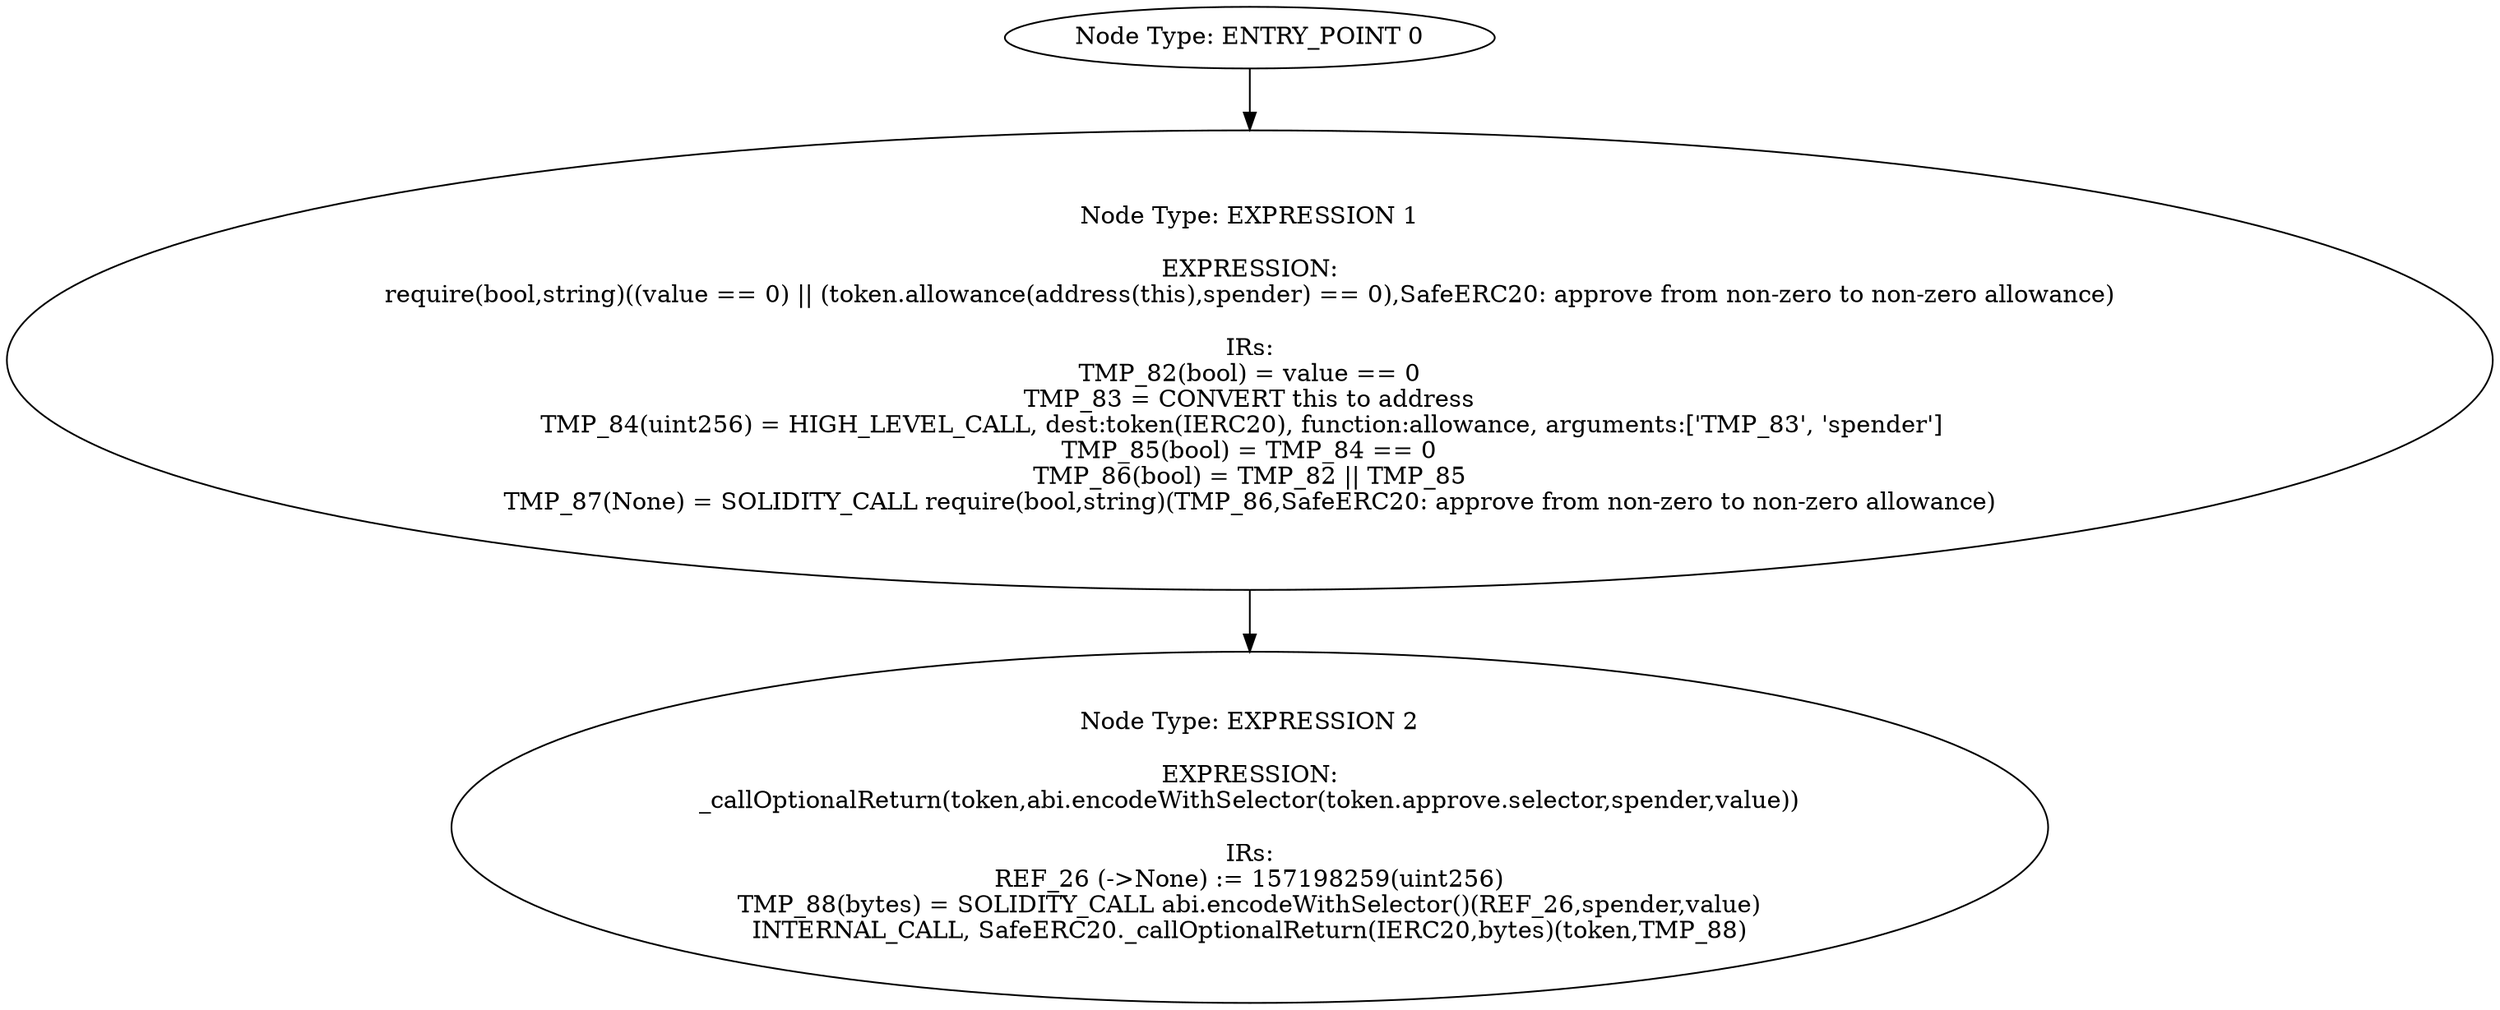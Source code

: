 digraph{
0[label="Node Type: ENTRY_POINT 0
"];
0->1;
1[label="Node Type: EXPRESSION 1

EXPRESSION:
require(bool,string)((value == 0) || (token.allowance(address(this),spender) == 0),SafeERC20: approve from non-zero to non-zero allowance)

IRs:
TMP_82(bool) = value == 0
TMP_83 = CONVERT this to address
TMP_84(uint256) = HIGH_LEVEL_CALL, dest:token(IERC20), function:allowance, arguments:['TMP_83', 'spender']  
TMP_85(bool) = TMP_84 == 0
TMP_86(bool) = TMP_82 || TMP_85
TMP_87(None) = SOLIDITY_CALL require(bool,string)(TMP_86,SafeERC20: approve from non-zero to non-zero allowance)"];
1->2;
2[label="Node Type: EXPRESSION 2

EXPRESSION:
_callOptionalReturn(token,abi.encodeWithSelector(token.approve.selector,spender,value))

IRs:
REF_26 (->None) := 157198259(uint256)
TMP_88(bytes) = SOLIDITY_CALL abi.encodeWithSelector()(REF_26,spender,value)
INTERNAL_CALL, SafeERC20._callOptionalReturn(IERC20,bytes)(token,TMP_88)"];
}
